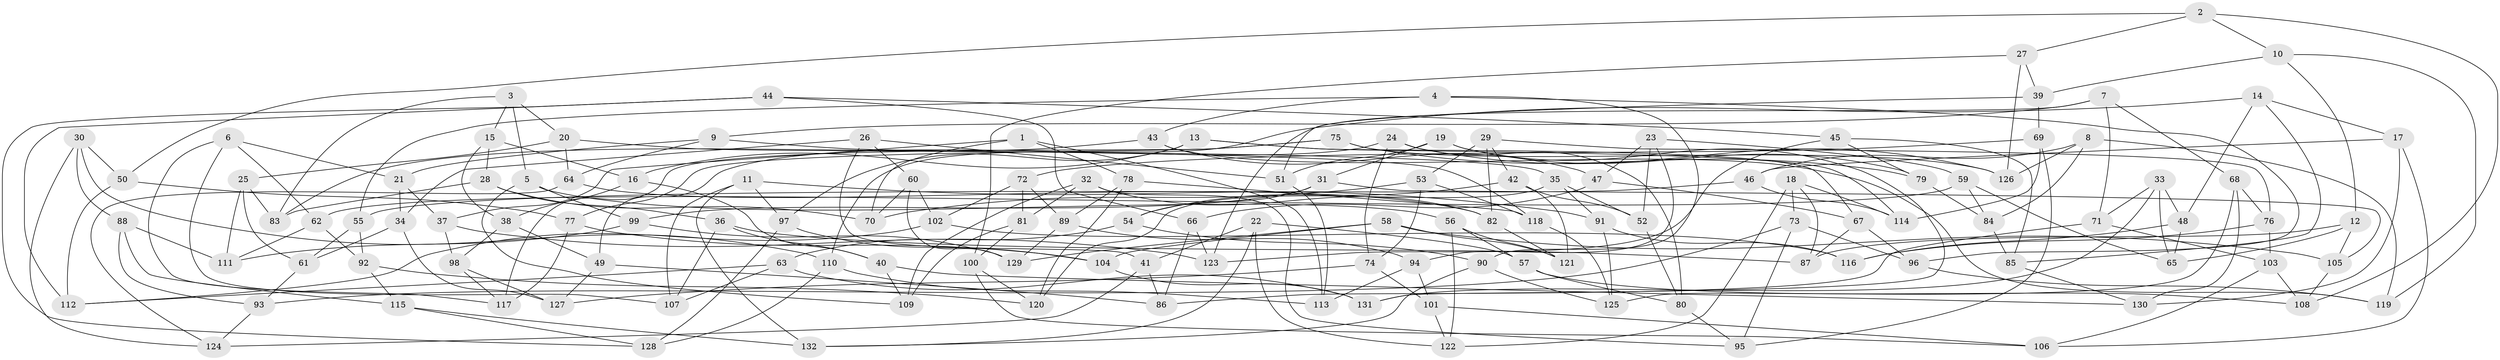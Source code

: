 // Generated by graph-tools (version 1.1) at 2025/50/03/09/25 03:50:56]
// undirected, 132 vertices, 264 edges
graph export_dot {
graph [start="1"]
  node [color=gray90,style=filled];
  1;
  2;
  3;
  4;
  5;
  6;
  7;
  8;
  9;
  10;
  11;
  12;
  13;
  14;
  15;
  16;
  17;
  18;
  19;
  20;
  21;
  22;
  23;
  24;
  25;
  26;
  27;
  28;
  29;
  30;
  31;
  32;
  33;
  34;
  35;
  36;
  37;
  38;
  39;
  40;
  41;
  42;
  43;
  44;
  45;
  46;
  47;
  48;
  49;
  50;
  51;
  52;
  53;
  54;
  55;
  56;
  57;
  58;
  59;
  60;
  61;
  62;
  63;
  64;
  65;
  66;
  67;
  68;
  69;
  70;
  71;
  72;
  73;
  74;
  75;
  76;
  77;
  78;
  79;
  80;
  81;
  82;
  83;
  84;
  85;
  86;
  87;
  88;
  89;
  90;
  91;
  92;
  93;
  94;
  95;
  96;
  97;
  98;
  99;
  100;
  101;
  102;
  103;
  104;
  105;
  106;
  107;
  108;
  109;
  110;
  111;
  112;
  113;
  114;
  115;
  116;
  117;
  118;
  119;
  120;
  121;
  122;
  123;
  124;
  125;
  126;
  127;
  128;
  129;
  130;
  131;
  132;
  1 -- 37;
  1 -- 70;
  1 -- 78;
  1 -- 113;
  2 -- 27;
  2 -- 50;
  2 -- 10;
  2 -- 108;
  3 -- 15;
  3 -- 5;
  3 -- 20;
  3 -- 83;
  4 -- 90;
  4 -- 55;
  4 -- 43;
  4 -- 96;
  5 -- 56;
  5 -- 109;
  5 -- 99;
  6 -- 62;
  6 -- 117;
  6 -- 21;
  6 -- 107;
  7 -- 68;
  7 -- 9;
  7 -- 71;
  7 -- 123;
  8 -- 119;
  8 -- 84;
  8 -- 126;
  8 -- 46;
  9 -- 118;
  9 -- 64;
  9 -- 21;
  10 -- 12;
  10 -- 39;
  10 -- 119;
  11 -- 97;
  11 -- 91;
  11 -- 107;
  11 -- 132;
  12 -- 65;
  12 -- 87;
  12 -- 105;
  13 -- 114;
  13 -- 16;
  13 -- 97;
  13 -- 67;
  14 -- 85;
  14 -- 110;
  14 -- 17;
  14 -- 48;
  15 -- 38;
  15 -- 16;
  15 -- 28;
  16 -- 40;
  16 -- 38;
  17 -- 46;
  17 -- 130;
  17 -- 106;
  18 -- 87;
  18 -- 114;
  18 -- 73;
  18 -- 122;
  19 -- 131;
  19 -- 51;
  19 -- 79;
  19 -- 31;
  20 -- 35;
  20 -- 25;
  20 -- 64;
  21 -- 37;
  21 -- 34;
  22 -- 122;
  22 -- 132;
  22 -- 57;
  22 -- 41;
  23 -- 47;
  23 -- 52;
  23 -- 94;
  23 -- 59;
  24 -- 74;
  24 -- 49;
  24 -- 126;
  24 -- 80;
  25 -- 83;
  25 -- 61;
  25 -- 111;
  26 -- 51;
  26 -- 41;
  26 -- 34;
  26 -- 60;
  27 -- 39;
  27 -- 126;
  27 -- 100;
  28 -- 70;
  28 -- 36;
  28 -- 83;
  29 -- 76;
  29 -- 53;
  29 -- 82;
  29 -- 42;
  30 -- 124;
  30 -- 88;
  30 -- 110;
  30 -- 50;
  31 -- 105;
  31 -- 99;
  31 -- 54;
  32 -- 95;
  32 -- 82;
  32 -- 81;
  32 -- 109;
  33 -- 131;
  33 -- 48;
  33 -- 71;
  33 -- 65;
  34 -- 127;
  34 -- 61;
  35 -- 91;
  35 -- 120;
  35 -- 52;
  36 -- 40;
  36 -- 87;
  36 -- 107;
  37 -- 98;
  37 -- 123;
  38 -- 49;
  38 -- 98;
  39 -- 51;
  39 -- 69;
  40 -- 109;
  40 -- 130;
  41 -- 86;
  41 -- 124;
  42 -- 54;
  42 -- 52;
  42 -- 121;
  43 -- 83;
  43 -- 47;
  43 -- 119;
  44 -- 45;
  44 -- 128;
  44 -- 66;
  44 -- 112;
  45 -- 79;
  45 -- 85;
  45 -- 123;
  46 -- 55;
  46 -- 114;
  47 -- 67;
  47 -- 66;
  48 -- 116;
  48 -- 65;
  49 -- 86;
  49 -- 127;
  50 -- 77;
  50 -- 112;
  51 -- 113;
  52 -- 80;
  53 -- 118;
  53 -- 70;
  53 -- 74;
  54 -- 90;
  54 -- 63;
  55 -- 61;
  55 -- 92;
  56 -- 122;
  56 -- 121;
  56 -- 57;
  57 -- 80;
  57 -- 108;
  58 -- 104;
  58 -- 121;
  58 -- 129;
  58 -- 105;
  59 -- 65;
  59 -- 84;
  59 -- 62;
  60 -- 102;
  60 -- 129;
  60 -- 70;
  61 -- 93;
  62 -- 111;
  62 -- 92;
  63 -- 107;
  63 -- 131;
  63 -- 112;
  64 -- 124;
  64 -- 82;
  66 -- 86;
  66 -- 123;
  67 -- 96;
  67 -- 87;
  68 -- 130;
  68 -- 125;
  68 -- 76;
  69 -- 72;
  69 -- 114;
  69 -- 95;
  71 -- 103;
  71 -- 86;
  72 -- 102;
  72 -- 89;
  72 -- 81;
  73 -- 93;
  73 -- 95;
  73 -- 96;
  74 -- 101;
  74 -- 127;
  75 -- 77;
  75 -- 126;
  75 -- 79;
  75 -- 117;
  76 -- 116;
  76 -- 103;
  77 -- 104;
  77 -- 117;
  78 -- 89;
  78 -- 118;
  78 -- 120;
  79 -- 84;
  80 -- 95;
  81 -- 109;
  81 -- 100;
  82 -- 121;
  84 -- 85;
  85 -- 130;
  88 -- 93;
  88 -- 111;
  88 -- 115;
  89 -- 129;
  89 -- 94;
  90 -- 125;
  90 -- 132;
  91 -- 116;
  91 -- 125;
  92 -- 115;
  92 -- 120;
  93 -- 124;
  94 -- 101;
  94 -- 113;
  96 -- 119;
  97 -- 128;
  97 -- 104;
  98 -- 127;
  98 -- 117;
  99 -- 129;
  99 -- 111;
  100 -- 106;
  100 -- 120;
  101 -- 106;
  101 -- 122;
  102 -- 112;
  102 -- 116;
  103 -- 106;
  103 -- 108;
  104 -- 131;
  105 -- 108;
  110 -- 128;
  110 -- 113;
  115 -- 132;
  115 -- 128;
  118 -- 125;
}
